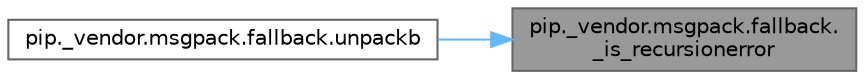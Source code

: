 digraph "pip._vendor.msgpack.fallback._is_recursionerror"
{
 // LATEX_PDF_SIZE
  bgcolor="transparent";
  edge [fontname=Helvetica,fontsize=10,labelfontname=Helvetica,labelfontsize=10];
  node [fontname=Helvetica,fontsize=10,shape=box,height=0.2,width=0.4];
  rankdir="RL";
  Node1 [id="Node000001",label="pip._vendor.msgpack.fallback.\l_is_recursionerror",height=0.2,width=0.4,color="gray40", fillcolor="grey60", style="filled", fontcolor="black",tooltip=" "];
  Node1 -> Node2 [id="edge1_Node000001_Node000002",dir="back",color="steelblue1",style="solid",tooltip=" "];
  Node2 [id="Node000002",label="pip._vendor.msgpack.fallback.unpackb",height=0.2,width=0.4,color="grey40", fillcolor="white", style="filled",URL="$namespacepip_1_1__vendor_1_1msgpack_1_1fallback.html#a447816758dc6be89cb0ce3301fd3e860",tooltip=" "];
}
